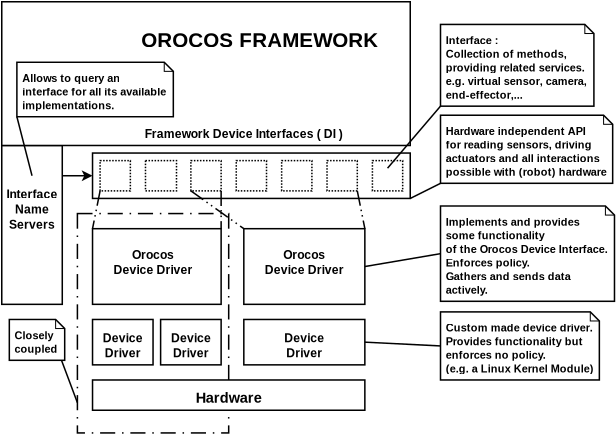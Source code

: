 <?xml version="1.0" encoding="UTF-8"?>
<dia:diagram xmlns:dia="http://www.lysator.liu.se/~alla/dia/">
  <dia:layer name="Background" visible="true">
    <dia:object type="Standard - Box" version="0" id="O0">
      <dia:attribute name="obj_pos">
        <dia:point val="23,11"/>
      </dia:attribute>
      <dia:attribute name="obj_bb">
        <dia:rectangle val="22.95,10.95;33.05,25.55"/>
      </dia:attribute>
      <dia:attribute name="elem_corner">
        <dia:point val="23,11"/>
      </dia:attribute>
      <dia:attribute name="elem_width">
        <dia:real val="10"/>
      </dia:attribute>
      <dia:attribute name="elem_height">
        <dia:real val="14.5"/>
      </dia:attribute>
      <dia:attribute name="show_background">
        <dia:boolean val="true"/>
      </dia:attribute>
      <dia:attribute name="line_style">
        <dia:enum val="2"/>
      </dia:attribute>
    </dia:object>
    <dia:object type="Standard - Box" version="0" id="O1">
      <dia:attribute name="obj_pos">
        <dia:point val="24,22"/>
      </dia:attribute>
      <dia:attribute name="obj_bb">
        <dia:rectangle val="23.95,21.95;42.05,24.05"/>
      </dia:attribute>
      <dia:attribute name="elem_corner">
        <dia:point val="24,22"/>
      </dia:attribute>
      <dia:attribute name="elem_width">
        <dia:real val="18"/>
      </dia:attribute>
      <dia:attribute name="elem_height">
        <dia:real val="2"/>
      </dia:attribute>
      <dia:attribute name="show_background">
        <dia:boolean val="true"/>
      </dia:attribute>
    </dia:object>
    <dia:object type="Standard - Box" version="0" id="O2">
      <dia:attribute name="obj_pos">
        <dia:point val="24,18"/>
      </dia:attribute>
      <dia:attribute name="obj_bb">
        <dia:rectangle val="23.95,17.95;28.05,21.05"/>
      </dia:attribute>
      <dia:attribute name="elem_corner">
        <dia:point val="24,18"/>
      </dia:attribute>
      <dia:attribute name="elem_width">
        <dia:real val="4"/>
      </dia:attribute>
      <dia:attribute name="elem_height">
        <dia:real val="3"/>
      </dia:attribute>
      <dia:attribute name="show_background">
        <dia:boolean val="true"/>
      </dia:attribute>
    </dia:object>
    <dia:object type="Standard - Box" version="0" id="O3">
      <dia:attribute name="obj_pos">
        <dia:point val="34,18"/>
      </dia:attribute>
      <dia:attribute name="obj_bb">
        <dia:rectangle val="33.95,17.95;42.05,21.05"/>
      </dia:attribute>
      <dia:attribute name="elem_corner">
        <dia:point val="34,18"/>
      </dia:attribute>
      <dia:attribute name="elem_width">
        <dia:real val="8"/>
      </dia:attribute>
      <dia:attribute name="elem_height">
        <dia:real val="3"/>
      </dia:attribute>
      <dia:attribute name="show_background">
        <dia:boolean val="true"/>
      </dia:attribute>
    </dia:object>
    <dia:object type="Standard - Box" version="0" id="O4">
      <dia:attribute name="obj_pos">
        <dia:point val="24,12"/>
      </dia:attribute>
      <dia:attribute name="obj_bb">
        <dia:rectangle val="23.95,11.95;32.55,17.05"/>
      </dia:attribute>
      <dia:attribute name="elem_corner">
        <dia:point val="24,12"/>
      </dia:attribute>
      <dia:attribute name="elem_width">
        <dia:real val="8.5"/>
      </dia:attribute>
      <dia:attribute name="elem_height">
        <dia:real val="5"/>
      </dia:attribute>
      <dia:attribute name="show_background">
        <dia:boolean val="true"/>
      </dia:attribute>
    </dia:object>
    <dia:object type="Standard - Box" version="0" id="O5">
      <dia:attribute name="obj_pos">
        <dia:point val="34,12"/>
      </dia:attribute>
      <dia:attribute name="obj_bb">
        <dia:rectangle val="33.95,11.95;42.05,17.05"/>
      </dia:attribute>
      <dia:attribute name="elem_corner">
        <dia:point val="34,12"/>
      </dia:attribute>
      <dia:attribute name="elem_width">
        <dia:real val="8"/>
      </dia:attribute>
      <dia:attribute name="elem_height">
        <dia:real val="5"/>
      </dia:attribute>
      <dia:attribute name="show_background">
        <dia:boolean val="true"/>
      </dia:attribute>
    </dia:object>
    <dia:object type="Standard - Box" version="0" id="O6">
      <dia:attribute name="obj_pos">
        <dia:point val="24,7"/>
      </dia:attribute>
      <dia:attribute name="obj_bb">
        <dia:rectangle val="23.95,6.95;45.05,10.05"/>
      </dia:attribute>
      <dia:attribute name="elem_corner">
        <dia:point val="24,7"/>
      </dia:attribute>
      <dia:attribute name="elem_width">
        <dia:real val="21"/>
      </dia:attribute>
      <dia:attribute name="elem_height">
        <dia:real val="3"/>
      </dia:attribute>
      <dia:attribute name="show_background">
        <dia:boolean val="true"/>
      </dia:attribute>
    </dia:object>
    <dia:object type="Standard - Box" version="0" id="O7">
      <dia:attribute name="obj_pos">
        <dia:point val="18,6.5"/>
      </dia:attribute>
      <dia:attribute name="obj_bb">
        <dia:rectangle val="17.95,6.45;22.05,17.05"/>
      </dia:attribute>
      <dia:attribute name="elem_corner">
        <dia:point val="18,6.5"/>
      </dia:attribute>
      <dia:attribute name="elem_width">
        <dia:real val="4"/>
      </dia:attribute>
      <dia:attribute name="elem_height">
        <dia:real val="10.5"/>
      </dia:attribute>
      <dia:attribute name="show_background">
        <dia:boolean val="true"/>
      </dia:attribute>
    </dia:object>
    <dia:object type="Standard - Box" version="0" id="O8">
      <dia:attribute name="obj_pos">
        <dia:point val="18,-3"/>
      </dia:attribute>
      <dia:attribute name="obj_bb">
        <dia:rectangle val="17.95,-3.05;45.05,6.55"/>
      </dia:attribute>
      <dia:attribute name="elem_corner">
        <dia:point val="18,-3"/>
      </dia:attribute>
      <dia:attribute name="elem_width">
        <dia:real val="27"/>
      </dia:attribute>
      <dia:attribute name="elem_height">
        <dia:real val="9.5"/>
      </dia:attribute>
      <dia:attribute name="show_background">
        <dia:boolean val="true"/>
      </dia:attribute>
    </dia:object>
    <dia:object type="Standard - Text" version="0" id="O9">
      <dia:attribute name="obj_pos">
        <dia:point val="35,0"/>
      </dia:attribute>
      <dia:attribute name="obj_bb">
        <dia:rectangle val="27.925,-1.15;42.075,0.85"/>
      </dia:attribute>
      <dia:attribute name="text">
        <dia:composite type="text">
          <dia:attribute name="string">
            <dia:string>#OROCOS FRAMEWORK#</dia:string>
          </dia:attribute>
          <dia:attribute name="font">
            <dia:font family="arial" style="80" name="Helvetica-Bold"/>
          </dia:attribute>
          <dia:attribute name="height">
            <dia:real val="1.7"/>
          </dia:attribute>
          <dia:attribute name="pos">
            <dia:point val="35,0"/>
          </dia:attribute>
          <dia:attribute name="color">
            <dia:color val="#000000"/>
          </dia:attribute>
          <dia:attribute name="alignment">
            <dia:enum val="1"/>
          </dia:attribute>
        </dia:composite>
      </dia:attribute>
    </dia:object>
    <dia:object type="Standard - Text" version="0" id="O10">
      <dia:attribute name="obj_pos">
        <dia:point val="20,10"/>
      </dia:attribute>
      <dia:attribute name="obj_bb">
        <dia:rectangle val="18.425,9.3;21.575,12.5"/>
      </dia:attribute>
      <dia:attribute name="text">
        <dia:composite type="text">
          <dia:attribute name="string">
            <dia:string>#Interface
Name
Servers#</dia:string>
          </dia:attribute>
          <dia:attribute name="font">
            <dia:font family="arial" style="80" name="Helvetica-Bold"/>
          </dia:attribute>
          <dia:attribute name="height">
            <dia:real val="1"/>
          </dia:attribute>
          <dia:attribute name="pos">
            <dia:point val="20,10"/>
          </dia:attribute>
          <dia:attribute name="color">
            <dia:color val="#000000"/>
          </dia:attribute>
          <dia:attribute name="alignment">
            <dia:enum val="1"/>
          </dia:attribute>
        </dia:composite>
      </dia:attribute>
    </dia:object>
    <dia:object type="Standard - Text" version="0" id="O11">
      <dia:attribute name="obj_pos">
        <dia:point val="28,14"/>
      </dia:attribute>
      <dia:attribute name="obj_bb">
        <dia:rectangle val="25.525,13.3;30.475,15.5"/>
      </dia:attribute>
      <dia:attribute name="text">
        <dia:composite type="text">
          <dia:attribute name="string">
            <dia:string>#Orocos
Device Driver#</dia:string>
          </dia:attribute>
          <dia:attribute name="font">
            <dia:font family="arial" style="80" name="Helvetica-Bold"/>
          </dia:attribute>
          <dia:attribute name="height">
            <dia:real val="1"/>
          </dia:attribute>
          <dia:attribute name="pos">
            <dia:point val="28,14"/>
          </dia:attribute>
          <dia:attribute name="color">
            <dia:color val="#000000"/>
          </dia:attribute>
          <dia:attribute name="alignment">
            <dia:enum val="1"/>
          </dia:attribute>
        </dia:composite>
      </dia:attribute>
    </dia:object>
    <dia:object type="Standard - Text" version="0" id="O12">
      <dia:attribute name="obj_pos">
        <dia:point val="34,6"/>
      </dia:attribute>
      <dia:attribute name="obj_bb">
        <dia:rectangle val="27.9,5.3;40.1,6.5"/>
      </dia:attribute>
      <dia:attribute name="text">
        <dia:composite type="text">
          <dia:attribute name="string">
            <dia:string>#Framework Device Interfaces ( DI )#</dia:string>
          </dia:attribute>
          <dia:attribute name="font">
            <dia:font family="arial" style="80" name="Helvetica-Bold"/>
          </dia:attribute>
          <dia:attribute name="height">
            <dia:real val="1"/>
          </dia:attribute>
          <dia:attribute name="pos">
            <dia:point val="34,6"/>
          </dia:attribute>
          <dia:attribute name="color">
            <dia:color val="#000000"/>
          </dia:attribute>
          <dia:attribute name="alignment">
            <dia:enum val="1"/>
          </dia:attribute>
        </dia:composite>
      </dia:attribute>
    </dia:object>
    <dia:object type="Standard - Text" version="0" id="O13">
      <dia:attribute name="obj_pos">
        <dia:point val="33,23.5"/>
      </dia:attribute>
      <dia:attribute name="obj_bb">
        <dia:rectangle val="30.9,22.624;35.126,24.102"/>
      </dia:attribute>
      <dia:attribute name="text">
        <dia:composite type="text">
          <dia:attribute name="string">
            <dia:string>#Hardware#</dia:string>
          </dia:attribute>
          <dia:attribute name="font">
            <dia:font family="arial" style="80" name="Helvetica-Bold"/>
          </dia:attribute>
          <dia:attribute name="height">
            <dia:real val="1.2"/>
          </dia:attribute>
          <dia:attribute name="pos">
            <dia:point val="33,23.5"/>
          </dia:attribute>
          <dia:attribute name="color">
            <dia:color val="#000000"/>
          </dia:attribute>
          <dia:attribute name="alignment">
            <dia:enum val="1"/>
          </dia:attribute>
        </dia:composite>
      </dia:attribute>
    </dia:object>
    <dia:object type="Standard - Text" version="0" id="O14">
      <dia:attribute name="obj_pos">
        <dia:point val="26,19.5"/>
      </dia:attribute>
      <dia:attribute name="obj_bb">
        <dia:rectangle val="24.75,18.8;27.25,21"/>
      </dia:attribute>
      <dia:attribute name="text">
        <dia:composite type="text">
          <dia:attribute name="string">
            <dia:string>#Device
Driver#</dia:string>
          </dia:attribute>
          <dia:attribute name="font">
            <dia:font family="arial" style="80" name="Helvetica-Bold"/>
          </dia:attribute>
          <dia:attribute name="height">
            <dia:real val="1"/>
          </dia:attribute>
          <dia:attribute name="pos">
            <dia:point val="26,19.5"/>
          </dia:attribute>
          <dia:attribute name="color">
            <dia:color val="#000000"/>
          </dia:attribute>
          <dia:attribute name="alignment">
            <dia:enum val="1"/>
          </dia:attribute>
        </dia:composite>
      </dia:attribute>
    </dia:object>
    <dia:object type="Standard - Text" version="0" id="O15">
      <dia:attribute name="obj_pos">
        <dia:point val="38,19.5"/>
      </dia:attribute>
      <dia:attribute name="obj_bb">
        <dia:rectangle val="36.75,18.8;39.25,21"/>
      </dia:attribute>
      <dia:attribute name="text">
        <dia:composite type="text">
          <dia:attribute name="string">
            <dia:string>#Device
Driver#</dia:string>
          </dia:attribute>
          <dia:attribute name="font">
            <dia:font family="arial" style="80" name="Helvetica-Bold"/>
          </dia:attribute>
          <dia:attribute name="height">
            <dia:real val="1"/>
          </dia:attribute>
          <dia:attribute name="pos">
            <dia:point val="38,19.5"/>
          </dia:attribute>
          <dia:attribute name="color">
            <dia:color val="#000000"/>
          </dia:attribute>
          <dia:attribute name="alignment">
            <dia:enum val="1"/>
          </dia:attribute>
        </dia:composite>
      </dia:attribute>
    </dia:object>
    <dia:object type="Standard - Box" version="0" id="O16">
      <dia:attribute name="obj_pos">
        <dia:point val="27.5,7.5"/>
      </dia:attribute>
      <dia:attribute name="obj_bb">
        <dia:rectangle val="27.45,7.45;29.6,9.55"/>
      </dia:attribute>
      <dia:attribute name="elem_corner">
        <dia:point val="27.5,7.5"/>
      </dia:attribute>
      <dia:attribute name="elem_width">
        <dia:real val="2.05"/>
      </dia:attribute>
      <dia:attribute name="elem_height">
        <dia:real val="2"/>
      </dia:attribute>
      <dia:attribute name="show_background">
        <dia:boolean val="true"/>
      </dia:attribute>
      <dia:attribute name="line_style">
        <dia:enum val="4"/>
      </dia:attribute>
    </dia:object>
    <dia:object type="Standard - Box" version="0" id="O17">
      <dia:attribute name="obj_pos">
        <dia:point val="30.5,7.5"/>
      </dia:attribute>
      <dia:attribute name="obj_bb">
        <dia:rectangle val="30.45,7.45;32.55,9.55"/>
      </dia:attribute>
      <dia:attribute name="elem_corner">
        <dia:point val="30.5,7.5"/>
      </dia:attribute>
      <dia:attribute name="elem_width">
        <dia:real val="2"/>
      </dia:attribute>
      <dia:attribute name="elem_height">
        <dia:real val="2"/>
      </dia:attribute>
      <dia:attribute name="show_background">
        <dia:boolean val="true"/>
      </dia:attribute>
      <dia:attribute name="line_style">
        <dia:enum val="4"/>
      </dia:attribute>
    </dia:object>
    <dia:object type="Standard - Box" version="0" id="O18">
      <dia:attribute name="obj_pos">
        <dia:point val="33.5,7.5"/>
      </dia:attribute>
      <dia:attribute name="obj_bb">
        <dia:rectangle val="33.45,7.45;35.55,9.55"/>
      </dia:attribute>
      <dia:attribute name="elem_corner">
        <dia:point val="33.5,7.5"/>
      </dia:attribute>
      <dia:attribute name="elem_width">
        <dia:real val="2"/>
      </dia:attribute>
      <dia:attribute name="elem_height">
        <dia:real val="2"/>
      </dia:attribute>
      <dia:attribute name="show_background">
        <dia:boolean val="true"/>
      </dia:attribute>
      <dia:attribute name="line_style">
        <dia:enum val="4"/>
      </dia:attribute>
    </dia:object>
    <dia:object type="Standard - Box" version="0" id="O19">
      <dia:attribute name="obj_pos">
        <dia:point val="36.5,7.5"/>
      </dia:attribute>
      <dia:attribute name="obj_bb">
        <dia:rectangle val="36.45,7.45;38.55,9.55"/>
      </dia:attribute>
      <dia:attribute name="elem_corner">
        <dia:point val="36.5,7.5"/>
      </dia:attribute>
      <dia:attribute name="elem_width">
        <dia:real val="2"/>
      </dia:attribute>
      <dia:attribute name="elem_height">
        <dia:real val="2"/>
      </dia:attribute>
      <dia:attribute name="show_background">
        <dia:boolean val="true"/>
      </dia:attribute>
      <dia:attribute name="line_style">
        <dia:enum val="4"/>
      </dia:attribute>
    </dia:object>
    <dia:object type="Standard - Box" version="0" id="O20">
      <dia:attribute name="obj_pos">
        <dia:point val="39.5,7.5"/>
      </dia:attribute>
      <dia:attribute name="obj_bb">
        <dia:rectangle val="39.45,7.45;41.55,9.55"/>
      </dia:attribute>
      <dia:attribute name="elem_corner">
        <dia:point val="39.5,7.5"/>
      </dia:attribute>
      <dia:attribute name="elem_width">
        <dia:real val="2"/>
      </dia:attribute>
      <dia:attribute name="elem_height">
        <dia:real val="2"/>
      </dia:attribute>
      <dia:attribute name="show_background">
        <dia:boolean val="true"/>
      </dia:attribute>
      <dia:attribute name="line_style">
        <dia:enum val="4"/>
      </dia:attribute>
    </dia:object>
    <dia:object type="Standard - Box" version="0" id="O21">
      <dia:attribute name="obj_pos">
        <dia:point val="42.5,7.5"/>
      </dia:attribute>
      <dia:attribute name="obj_bb">
        <dia:rectangle val="42.45,7.45;44.55,9.55"/>
      </dia:attribute>
      <dia:attribute name="elem_corner">
        <dia:point val="42.5,7.5"/>
      </dia:attribute>
      <dia:attribute name="elem_width">
        <dia:real val="2"/>
      </dia:attribute>
      <dia:attribute name="elem_height">
        <dia:real val="2"/>
      </dia:attribute>
      <dia:attribute name="show_background">
        <dia:boolean val="true"/>
      </dia:attribute>
      <dia:attribute name="line_style">
        <dia:enum val="4"/>
      </dia:attribute>
    </dia:object>
    <dia:object type="Standard - Box" version="0" id="O22">
      <dia:attribute name="obj_pos">
        <dia:point val="24.5,7.5"/>
      </dia:attribute>
      <dia:attribute name="obj_bb">
        <dia:rectangle val="24.45,7.45;26.55,9.55"/>
      </dia:attribute>
      <dia:attribute name="elem_corner">
        <dia:point val="24.5,7.5"/>
      </dia:attribute>
      <dia:attribute name="elem_width">
        <dia:real val="2"/>
      </dia:attribute>
      <dia:attribute name="elem_height">
        <dia:real val="2"/>
      </dia:attribute>
      <dia:attribute name="show_background">
        <dia:boolean val="true"/>
      </dia:attribute>
      <dia:attribute name="line_style">
        <dia:enum val="4"/>
      </dia:attribute>
    </dia:object>
    <dia:object type="Standard - Line" version="0" id="O23">
      <dia:attribute name="obj_pos">
        <dia:point val="24.5,9.5"/>
      </dia:attribute>
      <dia:attribute name="obj_bb">
        <dia:rectangle val="23.941,9.441;24.559,12.059"/>
      </dia:attribute>
      <dia:attribute name="conn_endpoints">
        <dia:point val="24.5,9.5"/>
        <dia:point val="24,12"/>
      </dia:attribute>
      <dia:attribute name="numcp">
        <dia:int val="1"/>
      </dia:attribute>
      <dia:attribute name="line_style">
        <dia:enum val="3"/>
      </dia:attribute>
      <dia:connections>
        <dia:connection handle="0" to="O22" connection="5"/>
        <dia:connection handle="1" to="O4" connection="0"/>
      </dia:connections>
    </dia:object>
    <dia:object type="Standard - Line" version="0" id="O24">
      <dia:attribute name="obj_pos">
        <dia:point val="32.5,9.5"/>
      </dia:attribute>
      <dia:attribute name="obj_bb">
        <dia:rectangle val="32.45,9.45;32.55,12.05"/>
      </dia:attribute>
      <dia:attribute name="conn_endpoints">
        <dia:point val="32.5,9.5"/>
        <dia:point val="32.5,12"/>
      </dia:attribute>
      <dia:attribute name="numcp">
        <dia:int val="1"/>
      </dia:attribute>
      <dia:attribute name="line_style">
        <dia:enum val="3"/>
      </dia:attribute>
      <dia:connections>
        <dia:connection handle="0" to="O17" connection="7"/>
        <dia:connection handle="1" to="O4" connection="2"/>
      </dia:connections>
    </dia:object>
    <dia:object type="Standard - Line" version="0" id="O25">
      <dia:attribute name="obj_pos">
        <dia:point val="30.5,9.5"/>
      </dia:attribute>
      <dia:attribute name="obj_bb">
        <dia:rectangle val="30.43,9.43;34.07,12.07"/>
      </dia:attribute>
      <dia:attribute name="conn_endpoints">
        <dia:point val="30.5,9.5"/>
        <dia:point val="34,12"/>
      </dia:attribute>
      <dia:attribute name="numcp">
        <dia:int val="1"/>
      </dia:attribute>
      <dia:attribute name="line_style">
        <dia:enum val="3"/>
      </dia:attribute>
      <dia:connections>
        <dia:connection handle="0" to="O17" connection="5"/>
        <dia:connection handle="1" to="O5" connection="0"/>
      </dia:connections>
    </dia:object>
    <dia:object type="Standard - Line" version="0" id="O26">
      <dia:attribute name="obj_pos">
        <dia:point val="41.5,9.5"/>
      </dia:attribute>
      <dia:attribute name="obj_bb">
        <dia:rectangle val="41.441,9.441;42.059,12.059"/>
      </dia:attribute>
      <dia:attribute name="conn_endpoints">
        <dia:point val="41.5,9.5"/>
        <dia:point val="42,12"/>
      </dia:attribute>
      <dia:attribute name="numcp">
        <dia:int val="1"/>
      </dia:attribute>
      <dia:attribute name="line_style">
        <dia:enum val="3"/>
      </dia:attribute>
      <dia:connections>
        <dia:connection handle="0" to="O20" connection="7"/>
        <dia:connection handle="1" to="O5" connection="2"/>
      </dia:connections>
    </dia:object>
    <dia:object type="UML - Note" version="0" id="O27">
      <dia:attribute name="obj_pos">
        <dia:point val="19,1"/>
      </dia:attribute>
      <dia:attribute name="obj_bb">
        <dia:rectangle val="18.95,0.95;28.85,4.65"/>
      </dia:attribute>
      <dia:attribute name="elem_corner">
        <dia:point val="19,1"/>
      </dia:attribute>
      <dia:attribute name="elem_width">
        <dia:real val="9.8"/>
      </dia:attribute>
      <dia:attribute name="elem_height">
        <dia:real val="3.6"/>
      </dia:attribute>
      <dia:attribute name="line_colour">
        <dia:color val="#000000"/>
      </dia:attribute>
      <dia:attribute name="fill_colour">
        <dia:color val="#ffffff"/>
      </dia:attribute>
      <dia:attribute name="text">
        <dia:composite type="text">
          <dia:attribute name="string">
            <dia:string>#Allows to query an
interface for all its available
implementations.#</dia:string>
          </dia:attribute>
          <dia:attribute name="font">
            <dia:font family="arial" style="80" name="Helvetica-Bold"/>
          </dia:attribute>
          <dia:attribute name="height">
            <dia:real val="0.9"/>
          </dia:attribute>
          <dia:attribute name="pos">
            <dia:point val="19.35,2.25"/>
          </dia:attribute>
          <dia:attribute name="color">
            <dia:color val="#000000"/>
          </dia:attribute>
          <dia:attribute name="alignment">
            <dia:enum val="0"/>
          </dia:attribute>
        </dia:composite>
      </dia:attribute>
    </dia:object>
    <dia:object type="Standard - Line" version="0" id="O28">
      <dia:attribute name="obj_pos">
        <dia:point val="19,4.6"/>
      </dia:attribute>
      <dia:attribute name="obj_bb">
        <dia:rectangle val="18.939,4.539;20.061,8.561"/>
      </dia:attribute>
      <dia:attribute name="conn_endpoints">
        <dia:point val="19,4.6"/>
        <dia:point val="20,8.5"/>
      </dia:attribute>
      <dia:attribute name="numcp">
        <dia:int val="1"/>
      </dia:attribute>
      <dia:connections>
        <dia:connection handle="0" to="O27" connection="5"/>
      </dia:connections>
    </dia:object>
    <dia:object type="UML - Note" version="0" id="O29">
      <dia:attribute name="obj_pos">
        <dia:point val="47,10.5"/>
      </dia:attribute>
      <dia:attribute name="obj_bb">
        <dia:rectangle val="46.95,10.45;57.7,16.85"/>
      </dia:attribute>
      <dia:attribute name="elem_corner">
        <dia:point val="47,10.5"/>
      </dia:attribute>
      <dia:attribute name="elem_width">
        <dia:real val="10.65"/>
      </dia:attribute>
      <dia:attribute name="elem_height">
        <dia:real val="6.3"/>
      </dia:attribute>
      <dia:attribute name="line_colour">
        <dia:color val="#000000"/>
      </dia:attribute>
      <dia:attribute name="fill_colour">
        <dia:color val="#ffffff"/>
      </dia:attribute>
      <dia:attribute name="text">
        <dia:composite type="text">
          <dia:attribute name="string">
            <dia:string>#Implements and provides
some functionality
of the Orocos Device Interface.
Enforces policy.
Gathers and sends data
actively.#</dia:string>
          </dia:attribute>
          <dia:attribute name="font">
            <dia:font family="arial" style="80" name="Helvetica-Bold"/>
          </dia:attribute>
          <dia:attribute name="height">
            <dia:real val="0.9"/>
          </dia:attribute>
          <dia:attribute name="pos">
            <dia:point val="47.35,11.75"/>
          </dia:attribute>
          <dia:attribute name="color">
            <dia:color val="#000000"/>
          </dia:attribute>
          <dia:attribute name="alignment">
            <dia:enum val="0"/>
          </dia:attribute>
        </dia:composite>
      </dia:attribute>
    </dia:object>
    <dia:object type="Standard - Line" version="0" id="O30">
      <dia:attribute name="obj_pos">
        <dia:point val="47,13.65"/>
      </dia:attribute>
      <dia:attribute name="obj_bb">
        <dia:rectangle val="41.942,13.592;47.058,14.558"/>
      </dia:attribute>
      <dia:attribute name="conn_endpoints">
        <dia:point val="47,13.65"/>
        <dia:point val="42,14.5"/>
      </dia:attribute>
      <dia:attribute name="numcp">
        <dia:int val="1"/>
      </dia:attribute>
      <dia:connections>
        <dia:connection handle="0" to="O29" connection="3"/>
        <dia:connection handle="1" to="O5" connection="4"/>
      </dia:connections>
    </dia:object>
    <dia:object type="Standard - Text" version="0" id="O31">
      <dia:attribute name="obj_pos">
        <dia:point val="38,14"/>
      </dia:attribute>
      <dia:attribute name="obj_bb">
        <dia:rectangle val="35.525,13.3;40.475,15.5"/>
      </dia:attribute>
      <dia:attribute name="text">
        <dia:composite type="text">
          <dia:attribute name="string">
            <dia:string>#Orocos
Device Driver#</dia:string>
          </dia:attribute>
          <dia:attribute name="font">
            <dia:font family="arial" style="80" name="Helvetica-Bold"/>
          </dia:attribute>
          <dia:attribute name="height">
            <dia:real val="1"/>
          </dia:attribute>
          <dia:attribute name="pos">
            <dia:point val="38,14"/>
          </dia:attribute>
          <dia:attribute name="color">
            <dia:color val="#000000"/>
          </dia:attribute>
          <dia:attribute name="alignment">
            <dia:enum val="1"/>
          </dia:attribute>
        </dia:composite>
      </dia:attribute>
    </dia:object>
    <dia:object type="UML - Note" version="0" id="O32">
      <dia:attribute name="obj_pos">
        <dia:point val="47,4.5"/>
      </dia:attribute>
      <dia:attribute name="obj_bb">
        <dia:rectangle val="46.95,4.45;57.6,9.05"/>
      </dia:attribute>
      <dia:attribute name="elem_corner">
        <dia:point val="47,4.5"/>
      </dia:attribute>
      <dia:attribute name="elem_width">
        <dia:real val="10.55"/>
      </dia:attribute>
      <dia:attribute name="elem_height">
        <dia:real val="4.5"/>
      </dia:attribute>
      <dia:attribute name="line_colour">
        <dia:color val="#000000"/>
      </dia:attribute>
      <dia:attribute name="fill_colour">
        <dia:color val="#ffffff"/>
      </dia:attribute>
      <dia:attribute name="text">
        <dia:composite type="text">
          <dia:attribute name="string">
            <dia:string>#Hardware independent API
for reading sensors, driving
actuators and all interactions
possible with (robot) hardware#</dia:string>
          </dia:attribute>
          <dia:attribute name="font">
            <dia:font family="arial" style="80" name="Helvetica-Bold"/>
          </dia:attribute>
          <dia:attribute name="height">
            <dia:real val="0.9"/>
          </dia:attribute>
          <dia:attribute name="pos">
            <dia:point val="47.35,5.75"/>
          </dia:attribute>
          <dia:attribute name="color">
            <dia:color val="#000000"/>
          </dia:attribute>
          <dia:attribute name="alignment">
            <dia:enum val="0"/>
          </dia:attribute>
        </dia:composite>
      </dia:attribute>
    </dia:object>
    <dia:object type="Standard - Line" version="0" id="O33">
      <dia:attribute name="obj_pos">
        <dia:point val="45,10"/>
      </dia:attribute>
      <dia:attribute name="obj_bb">
        <dia:rectangle val="44.933,8.933;47.067,10.067"/>
      </dia:attribute>
      <dia:attribute name="conn_endpoints">
        <dia:point val="45,10"/>
        <dia:point val="47,9"/>
      </dia:attribute>
      <dia:attribute name="numcp">
        <dia:int val="1"/>
      </dia:attribute>
      <dia:connections>
        <dia:connection handle="0" to="O6" connection="7"/>
        <dia:connection handle="1" to="O32" connection="5"/>
      </dia:connections>
    </dia:object>
    <dia:object type="UML - Note" version="0" id="O34">
      <dia:attribute name="obj_pos">
        <dia:point val="47,17.5"/>
      </dia:attribute>
      <dia:attribute name="obj_bb">
        <dia:rectangle val="46.95,17.45;57,22.05"/>
      </dia:attribute>
      <dia:attribute name="elem_corner">
        <dia:point val="47,17.5"/>
      </dia:attribute>
      <dia:attribute name="elem_width">
        <dia:real val="9.95"/>
      </dia:attribute>
      <dia:attribute name="elem_height">
        <dia:real val="4.5"/>
      </dia:attribute>
      <dia:attribute name="line_colour">
        <dia:color val="#000000"/>
      </dia:attribute>
      <dia:attribute name="fill_colour">
        <dia:color val="#ffffff"/>
      </dia:attribute>
      <dia:attribute name="text">
        <dia:composite type="text">
          <dia:attribute name="string">
            <dia:string>#Custom made device driver.
Provides functionality but
enforces no policy.
(e.g. a Linux Kernel Module)#</dia:string>
          </dia:attribute>
          <dia:attribute name="font">
            <dia:font family="arial" style="80" name="Helvetica-Bold"/>
          </dia:attribute>
          <dia:attribute name="height">
            <dia:real val="0.9"/>
          </dia:attribute>
          <dia:attribute name="pos">
            <dia:point val="47.35,18.75"/>
          </dia:attribute>
          <dia:attribute name="color">
            <dia:color val="#000000"/>
          </dia:attribute>
          <dia:attribute name="alignment">
            <dia:enum val="0"/>
          </dia:attribute>
        </dia:composite>
      </dia:attribute>
    </dia:object>
    <dia:object type="Standard - Line" version="0" id="O35">
      <dia:attribute name="obj_pos">
        <dia:point val="42,19.5"/>
      </dia:attribute>
      <dia:attribute name="obj_bb">
        <dia:rectangle val="41.948,19.448;47.052,19.802"/>
      </dia:attribute>
      <dia:attribute name="conn_endpoints">
        <dia:point val="42,19.5"/>
        <dia:point val="47,19.75"/>
      </dia:attribute>
      <dia:attribute name="numcp">
        <dia:int val="1"/>
      </dia:attribute>
      <dia:connections>
        <dia:connection handle="0" to="O3" connection="4"/>
        <dia:connection handle="1" to="O34" connection="3"/>
      </dia:connections>
    </dia:object>
    <dia:object type="UML - Note" version="0" id="O36">
      <dia:attribute name="obj_pos">
        <dia:point val="47,-1.5"/>
      </dia:attribute>
      <dia:attribute name="obj_bb">
        <dia:rectangle val="46.95,-1.55;56.55,3.95"/>
      </dia:attribute>
      <dia:attribute name="elem_corner">
        <dia:point val="47,-1.5"/>
      </dia:attribute>
      <dia:attribute name="elem_width">
        <dia:real val="9.5"/>
      </dia:attribute>
      <dia:attribute name="elem_height">
        <dia:real val="5.4"/>
      </dia:attribute>
      <dia:attribute name="line_colour">
        <dia:color val="#000000"/>
      </dia:attribute>
      <dia:attribute name="fill_colour">
        <dia:color val="#ffffff"/>
      </dia:attribute>
      <dia:attribute name="text">
        <dia:composite type="text">
          <dia:attribute name="string">
            <dia:string>#Interface :
Collection of methods,
providing related services.
e.g. virtual sensor, camera,
end-effector,...#</dia:string>
          </dia:attribute>
          <dia:attribute name="font">
            <dia:font family="arial" style="80" name="Helvetica-Bold"/>
          </dia:attribute>
          <dia:attribute name="height">
            <dia:real val="0.9"/>
          </dia:attribute>
          <dia:attribute name="pos">
            <dia:point val="47.35,-0.25"/>
          </dia:attribute>
          <dia:attribute name="color">
            <dia:color val="#000000"/>
          </dia:attribute>
          <dia:attribute name="alignment">
            <dia:enum val="0"/>
          </dia:attribute>
        </dia:composite>
      </dia:attribute>
    </dia:object>
    <dia:object type="Standard - Line" version="0" id="O37">
      <dia:attribute name="obj_pos">
        <dia:point val="43.5,8"/>
      </dia:attribute>
      <dia:attribute name="obj_bb">
        <dia:rectangle val="43.429,3.83;47.071,8.07"/>
      </dia:attribute>
      <dia:attribute name="conn_endpoints">
        <dia:point val="43.5,8"/>
        <dia:point val="47,3.9"/>
      </dia:attribute>
      <dia:attribute name="numcp">
        <dia:int val="1"/>
      </dia:attribute>
      <dia:connections>
        <dia:connection handle="1" to="O36" connection="5"/>
      </dia:connections>
    </dia:object>
    <dia:object type="UML - Note" version="0" id="O38">
      <dia:attribute name="obj_pos">
        <dia:point val="18.5,18"/>
      </dia:attribute>
      <dia:attribute name="obj_bb">
        <dia:rectangle val="18.45,17.95;22,20.75"/>
      </dia:attribute>
      <dia:attribute name="elem_corner">
        <dia:point val="18.5,18"/>
      </dia:attribute>
      <dia:attribute name="elem_width">
        <dia:real val="3.45"/>
      </dia:attribute>
      <dia:attribute name="elem_height">
        <dia:real val="2.7"/>
      </dia:attribute>
      <dia:attribute name="line_colour">
        <dia:color val="#000000"/>
      </dia:attribute>
      <dia:attribute name="fill_colour">
        <dia:color val="#ffffff"/>
      </dia:attribute>
      <dia:attribute name="text">
        <dia:composite type="text">
          <dia:attribute name="string">
            <dia:string>#Closely 
coupled#</dia:string>
          </dia:attribute>
          <dia:attribute name="font">
            <dia:font family="arial" style="80" name="Helvetica-Bold"/>
          </dia:attribute>
          <dia:attribute name="height">
            <dia:real val="0.9"/>
          </dia:attribute>
          <dia:attribute name="pos">
            <dia:point val="18.85,19.25"/>
          </dia:attribute>
          <dia:attribute name="color">
            <dia:color val="#000000"/>
          </dia:attribute>
          <dia:attribute name="alignment">
            <dia:enum val="0"/>
          </dia:attribute>
        </dia:composite>
      </dia:attribute>
    </dia:object>
    <dia:object type="Standard - Line" version="0" id="O39">
      <dia:attribute name="obj_pos">
        <dia:point val="21.95,20.7"/>
      </dia:attribute>
      <dia:attribute name="obj_bb">
        <dia:rectangle val="21.886,20.636;23.064,23.564"/>
      </dia:attribute>
      <dia:attribute name="conn_endpoints">
        <dia:point val="21.95,20.7"/>
        <dia:point val="23,23.5"/>
      </dia:attribute>
      <dia:attribute name="numcp">
        <dia:int val="1"/>
      </dia:attribute>
      <dia:connections>
        <dia:connection handle="0" to="O38" connection="7"/>
      </dia:connections>
    </dia:object>
    <dia:object type="Standard - Line" version="0" id="O40">
      <dia:attribute name="obj_pos">
        <dia:point val="22.05,8.5"/>
      </dia:attribute>
      <dia:attribute name="obj_bb">
        <dia:rectangle val="22,8;24.05,9"/>
      </dia:attribute>
      <dia:attribute name="conn_endpoints">
        <dia:point val="22.05,8.5"/>
        <dia:point val="24,8.5"/>
      </dia:attribute>
      <dia:attribute name="numcp">
        <dia:int val="1"/>
      </dia:attribute>
      <dia:attribute name="end_arrow">
        <dia:enum val="22"/>
      </dia:attribute>
      <dia:attribute name="end_arrow_length">
        <dia:real val="0.5"/>
      </dia:attribute>
      <dia:attribute name="end_arrow_width">
        <dia:real val="0.5"/>
      </dia:attribute>
      <dia:connections>
        <dia:connection handle="1" to="O6" connection="3"/>
      </dia:connections>
    </dia:object>
    <dia:object type="Standard - Box" version="0" id="O41">
      <dia:attribute name="obj_pos">
        <dia:point val="28.5,18"/>
      </dia:attribute>
      <dia:attribute name="obj_bb">
        <dia:rectangle val="28.45,17.95;32.55,21.05"/>
      </dia:attribute>
      <dia:attribute name="elem_corner">
        <dia:point val="28.5,18"/>
      </dia:attribute>
      <dia:attribute name="elem_width">
        <dia:real val="4"/>
      </dia:attribute>
      <dia:attribute name="elem_height">
        <dia:real val="3"/>
      </dia:attribute>
      <dia:attribute name="show_background">
        <dia:boolean val="true"/>
      </dia:attribute>
    </dia:object>
    <dia:object type="Standard - Text" version="0" id="O42">
      <dia:attribute name="obj_pos">
        <dia:point val="30.5,19.5"/>
      </dia:attribute>
      <dia:attribute name="obj_bb">
        <dia:rectangle val="29.25,18.8;31.75,21"/>
      </dia:attribute>
      <dia:attribute name="text">
        <dia:composite type="text">
          <dia:attribute name="string">
            <dia:string>#Device
Driver#</dia:string>
          </dia:attribute>
          <dia:attribute name="font">
            <dia:font family="arial" style="80" name="Helvetica-Bold"/>
          </dia:attribute>
          <dia:attribute name="height">
            <dia:real val="1"/>
          </dia:attribute>
          <dia:attribute name="pos">
            <dia:point val="30.5,19.5"/>
          </dia:attribute>
          <dia:attribute name="color">
            <dia:color val="#000000"/>
          </dia:attribute>
          <dia:attribute name="alignment">
            <dia:enum val="1"/>
          </dia:attribute>
        </dia:composite>
      </dia:attribute>
    </dia:object>
  </dia:layer>
</dia:diagram>

